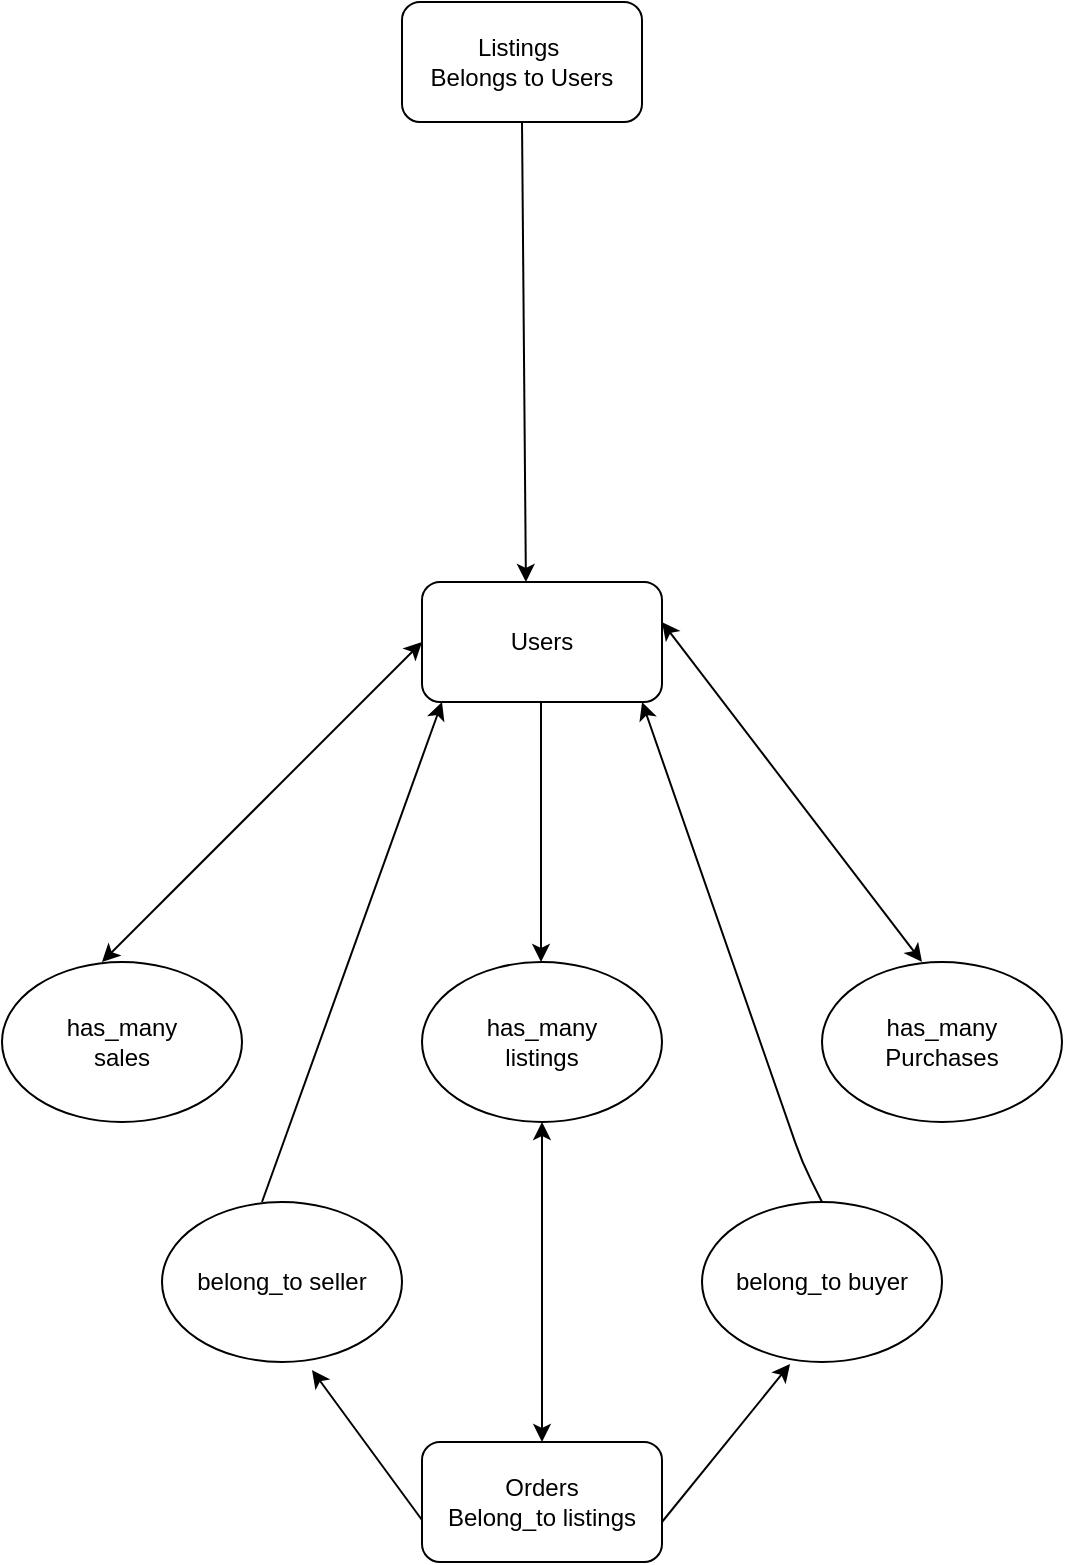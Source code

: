 <mxfile version="13.6.2" type="device"><diagram id="1HAyLhkSfJ8nNcW0oEXI" name="Page-1"><mxGraphModel dx="1220" dy="2281" grid="1" gridSize="10" guides="1" tooltips="1" connect="1" arrows="1" fold="1" page="1" pageScale="1" pageWidth="827" pageHeight="1169" math="0" shadow="0"><root><mxCell id="0"/><mxCell id="1" parent="0"/><mxCell id="hUbolcr7_M0tG07uhHTQ-1" value="Users" style="rounded=1;whiteSpace=wrap;html=1;" vertex="1" parent="1"><mxGeometry x="340" y="30" width="120" height="60" as="geometry"/></mxCell><mxCell id="hUbolcr7_M0tG07uhHTQ-7" value="has_many&lt;br&gt;listings" style="ellipse;whiteSpace=wrap;html=1;" vertex="1" parent="1"><mxGeometry x="340" y="220" width="120" height="80" as="geometry"/></mxCell><mxCell id="hUbolcr7_M0tG07uhHTQ-11" value="" style="endArrow=classic;html=1;" edge="1" parent="1"><mxGeometry width="50" height="50" relative="1" as="geometry"><mxPoint x="399.5" y="90" as="sourcePoint"/><mxPoint x="399.5" y="220" as="targetPoint"/></mxGeometry></mxCell><mxCell id="hUbolcr7_M0tG07uhHTQ-12" value="" style="endArrow=classic;startArrow=classic;html=1;" edge="1" parent="1"><mxGeometry width="50" height="50" relative="1" as="geometry"><mxPoint x="180" y="220" as="sourcePoint"/><mxPoint x="340" y="60" as="targetPoint"/></mxGeometry></mxCell><mxCell id="hUbolcr7_M0tG07uhHTQ-13" value="" style="endArrow=classic;startArrow=classic;html=1;" edge="1" parent="1"><mxGeometry width="50" height="50" relative="1" as="geometry"><mxPoint x="590" y="220" as="sourcePoint"/><mxPoint x="460" y="50" as="targetPoint"/></mxGeometry></mxCell><mxCell id="hUbolcr7_M0tG07uhHTQ-14" value="has_many&lt;br&gt;sales&lt;br&gt;" style="ellipse;whiteSpace=wrap;html=1;" vertex="1" parent="1"><mxGeometry x="130" y="220" width="120" height="80" as="geometry"/></mxCell><mxCell id="hUbolcr7_M0tG07uhHTQ-15" value="has_many&lt;br&gt;Purchases" style="ellipse;whiteSpace=wrap;html=1;" vertex="1" parent="1"><mxGeometry x="540" y="220" width="120" height="80" as="geometry"/></mxCell><mxCell id="hUbolcr7_M0tG07uhHTQ-16" value="Orders&lt;br&gt;Belong_to listings" style="rounded=1;whiteSpace=wrap;html=1;" vertex="1" parent="1"><mxGeometry x="340" y="460" width="120" height="60" as="geometry"/></mxCell><mxCell id="hUbolcr7_M0tG07uhHTQ-18" value="" style="endArrow=classic;startArrow=classic;html=1;" edge="1" parent="1" source="hUbolcr7_M0tG07uhHTQ-16"><mxGeometry width="50" height="50" relative="1" as="geometry"><mxPoint x="350" y="350" as="sourcePoint"/><mxPoint x="400" y="300" as="targetPoint"/></mxGeometry></mxCell><mxCell id="hUbolcr7_M0tG07uhHTQ-19" value="" style="endArrow=classic;html=1;entryX=0.367;entryY=1.013;entryDx=0;entryDy=0;entryPerimeter=0;" edge="1" parent="1" target="hUbolcr7_M0tG07uhHTQ-20"><mxGeometry width="50" height="50" relative="1" as="geometry"><mxPoint x="460" y="500" as="sourcePoint"/><mxPoint x="570" y="600" as="targetPoint"/><Array as="points"/></mxGeometry></mxCell><mxCell id="hUbolcr7_M0tG07uhHTQ-20" value="belong_to buyer" style="ellipse;whiteSpace=wrap;html=1;" vertex="1" parent="1"><mxGeometry x="480" y="340" width="120" height="80" as="geometry"/></mxCell><mxCell id="hUbolcr7_M0tG07uhHTQ-21" value="" style="endArrow=classic;html=1;entryX=0.917;entryY=1;entryDx=0;entryDy=0;entryPerimeter=0;exitX=0.5;exitY=0;exitDx=0;exitDy=0;" edge="1" parent="1" source="hUbolcr7_M0tG07uhHTQ-20" target="hUbolcr7_M0tG07uhHTQ-1"><mxGeometry width="50" height="50" relative="1" as="geometry"><mxPoint x="530" y="330" as="sourcePoint"/><mxPoint x="550" y="300" as="targetPoint"/><Array as="points"><mxPoint x="530" y="320"/></Array></mxGeometry></mxCell><mxCell id="hUbolcr7_M0tG07uhHTQ-22" value="belong_to seller&lt;br&gt;" style="ellipse;whiteSpace=wrap;html=1;" vertex="1" parent="1"><mxGeometry x="210" y="340" width="120" height="80" as="geometry"/></mxCell><mxCell id="hUbolcr7_M0tG07uhHTQ-23" value="" style="endArrow=classic;html=1;entryX=0.625;entryY=1.05;entryDx=0;entryDy=0;entryPerimeter=0;" edge="1" parent="1" target="hUbolcr7_M0tG07uhHTQ-22"><mxGeometry width="50" height="50" relative="1" as="geometry"><mxPoint x="340" y="499" as="sourcePoint"/><mxPoint x="290" y="420" as="targetPoint"/><Array as="points"/></mxGeometry></mxCell><mxCell id="hUbolcr7_M0tG07uhHTQ-24" value="" style="endArrow=classic;html=1;entryX=0.917;entryY=1;entryDx=0;entryDy=0;entryPerimeter=0;" edge="1" parent="1"><mxGeometry width="50" height="50" relative="1" as="geometry"><mxPoint x="260" y="340" as="sourcePoint"/><mxPoint x="350.0" y="90" as="targetPoint"/><Array as="points"><mxPoint x="260" y="340"/></Array></mxGeometry></mxCell><mxCell id="hUbolcr7_M0tG07uhHTQ-25" value="Listings&amp;nbsp;&lt;br&gt;Belongs to Users" style="rounded=1;whiteSpace=wrap;html=1;" vertex="1" parent="1"><mxGeometry x="330" y="-260" width="120" height="60" as="geometry"/></mxCell><mxCell id="hUbolcr7_M0tG07uhHTQ-26" value="" style="endArrow=classic;html=1;exitX=0.5;exitY=1;exitDx=0;exitDy=0;entryX=0.433;entryY=0;entryDx=0;entryDy=0;entryPerimeter=0;" edge="1" parent="1" source="hUbolcr7_M0tG07uhHTQ-25" target="hUbolcr7_M0tG07uhHTQ-1"><mxGeometry width="50" height="50" relative="1" as="geometry"><mxPoint x="400" y="-70" as="sourcePoint"/><mxPoint x="400" y="20" as="targetPoint"/></mxGeometry></mxCell></root></mxGraphModel></diagram></mxfile>